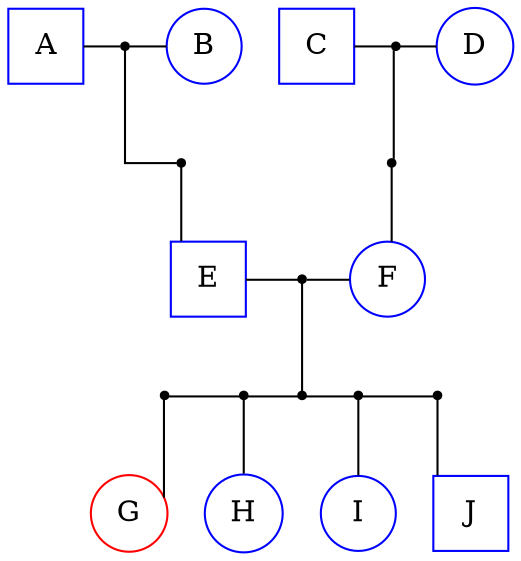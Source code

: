 graph Genealogy {
splines = ortho; rankdir = TB
	subgraph "Generation 0" {
		rank=same
		A [color=blue shape=square]
		B [color=blue shape=circle]
		A_B [shape=point]
		A -- A_B
		A_B -- B
		C [color=blue shape=square]
		D [color=blue shape=circle]
		C_D [shape=point]
		C -- C_D
		C_D -- D
	}
	subgraph "Generation 0 progeny" {
		rank=same
		progeny_E [shape=point]
		progeny_F [shape=point]
	}
	subgraph "Links to generation 0 progeny" {
		A_B -- progeny_E
		C_D -- progeny_F
	}
	subgraph "Generation 1" {
		rank=same
		E [color=blue shape=square]
		F [color=blue shape=circle]
		E_F [shape=point]
		E -- E_F
		E_F -- F
	}
	subgraph "Links to parental generation" {
		progeny_E -- E
		progeny_F -- F
	}
	subgraph "Generation 1 progeny" {
		rank=same
		progeny_E_F [shape=point]
		progeny_G [shape=point]
		progeny_G -- progeny_H
		progeny_H [shape=point]
		progeny_H -- progeny_E_F
		progeny_I [shape=point]
		progeny_E_F -- progeny_I
		progeny_J [shape=point]
		progeny_I -- progeny_J
	}
	subgraph "Links to generation 1 progeny" {
		E_F -- progeny_E_F
	}
	subgraph "Generation 2" {
		G [color=red shape=circle]
		H [color=blue shape=circle]
		I [color=blue shape=circle]
		J [color=blue shape=square]
	}
	subgraph "Links to parental generation" {
		progeny_G -- G
		progeny_H -- H
		progeny_I -- I
		progeny_J -- J
	}
}

